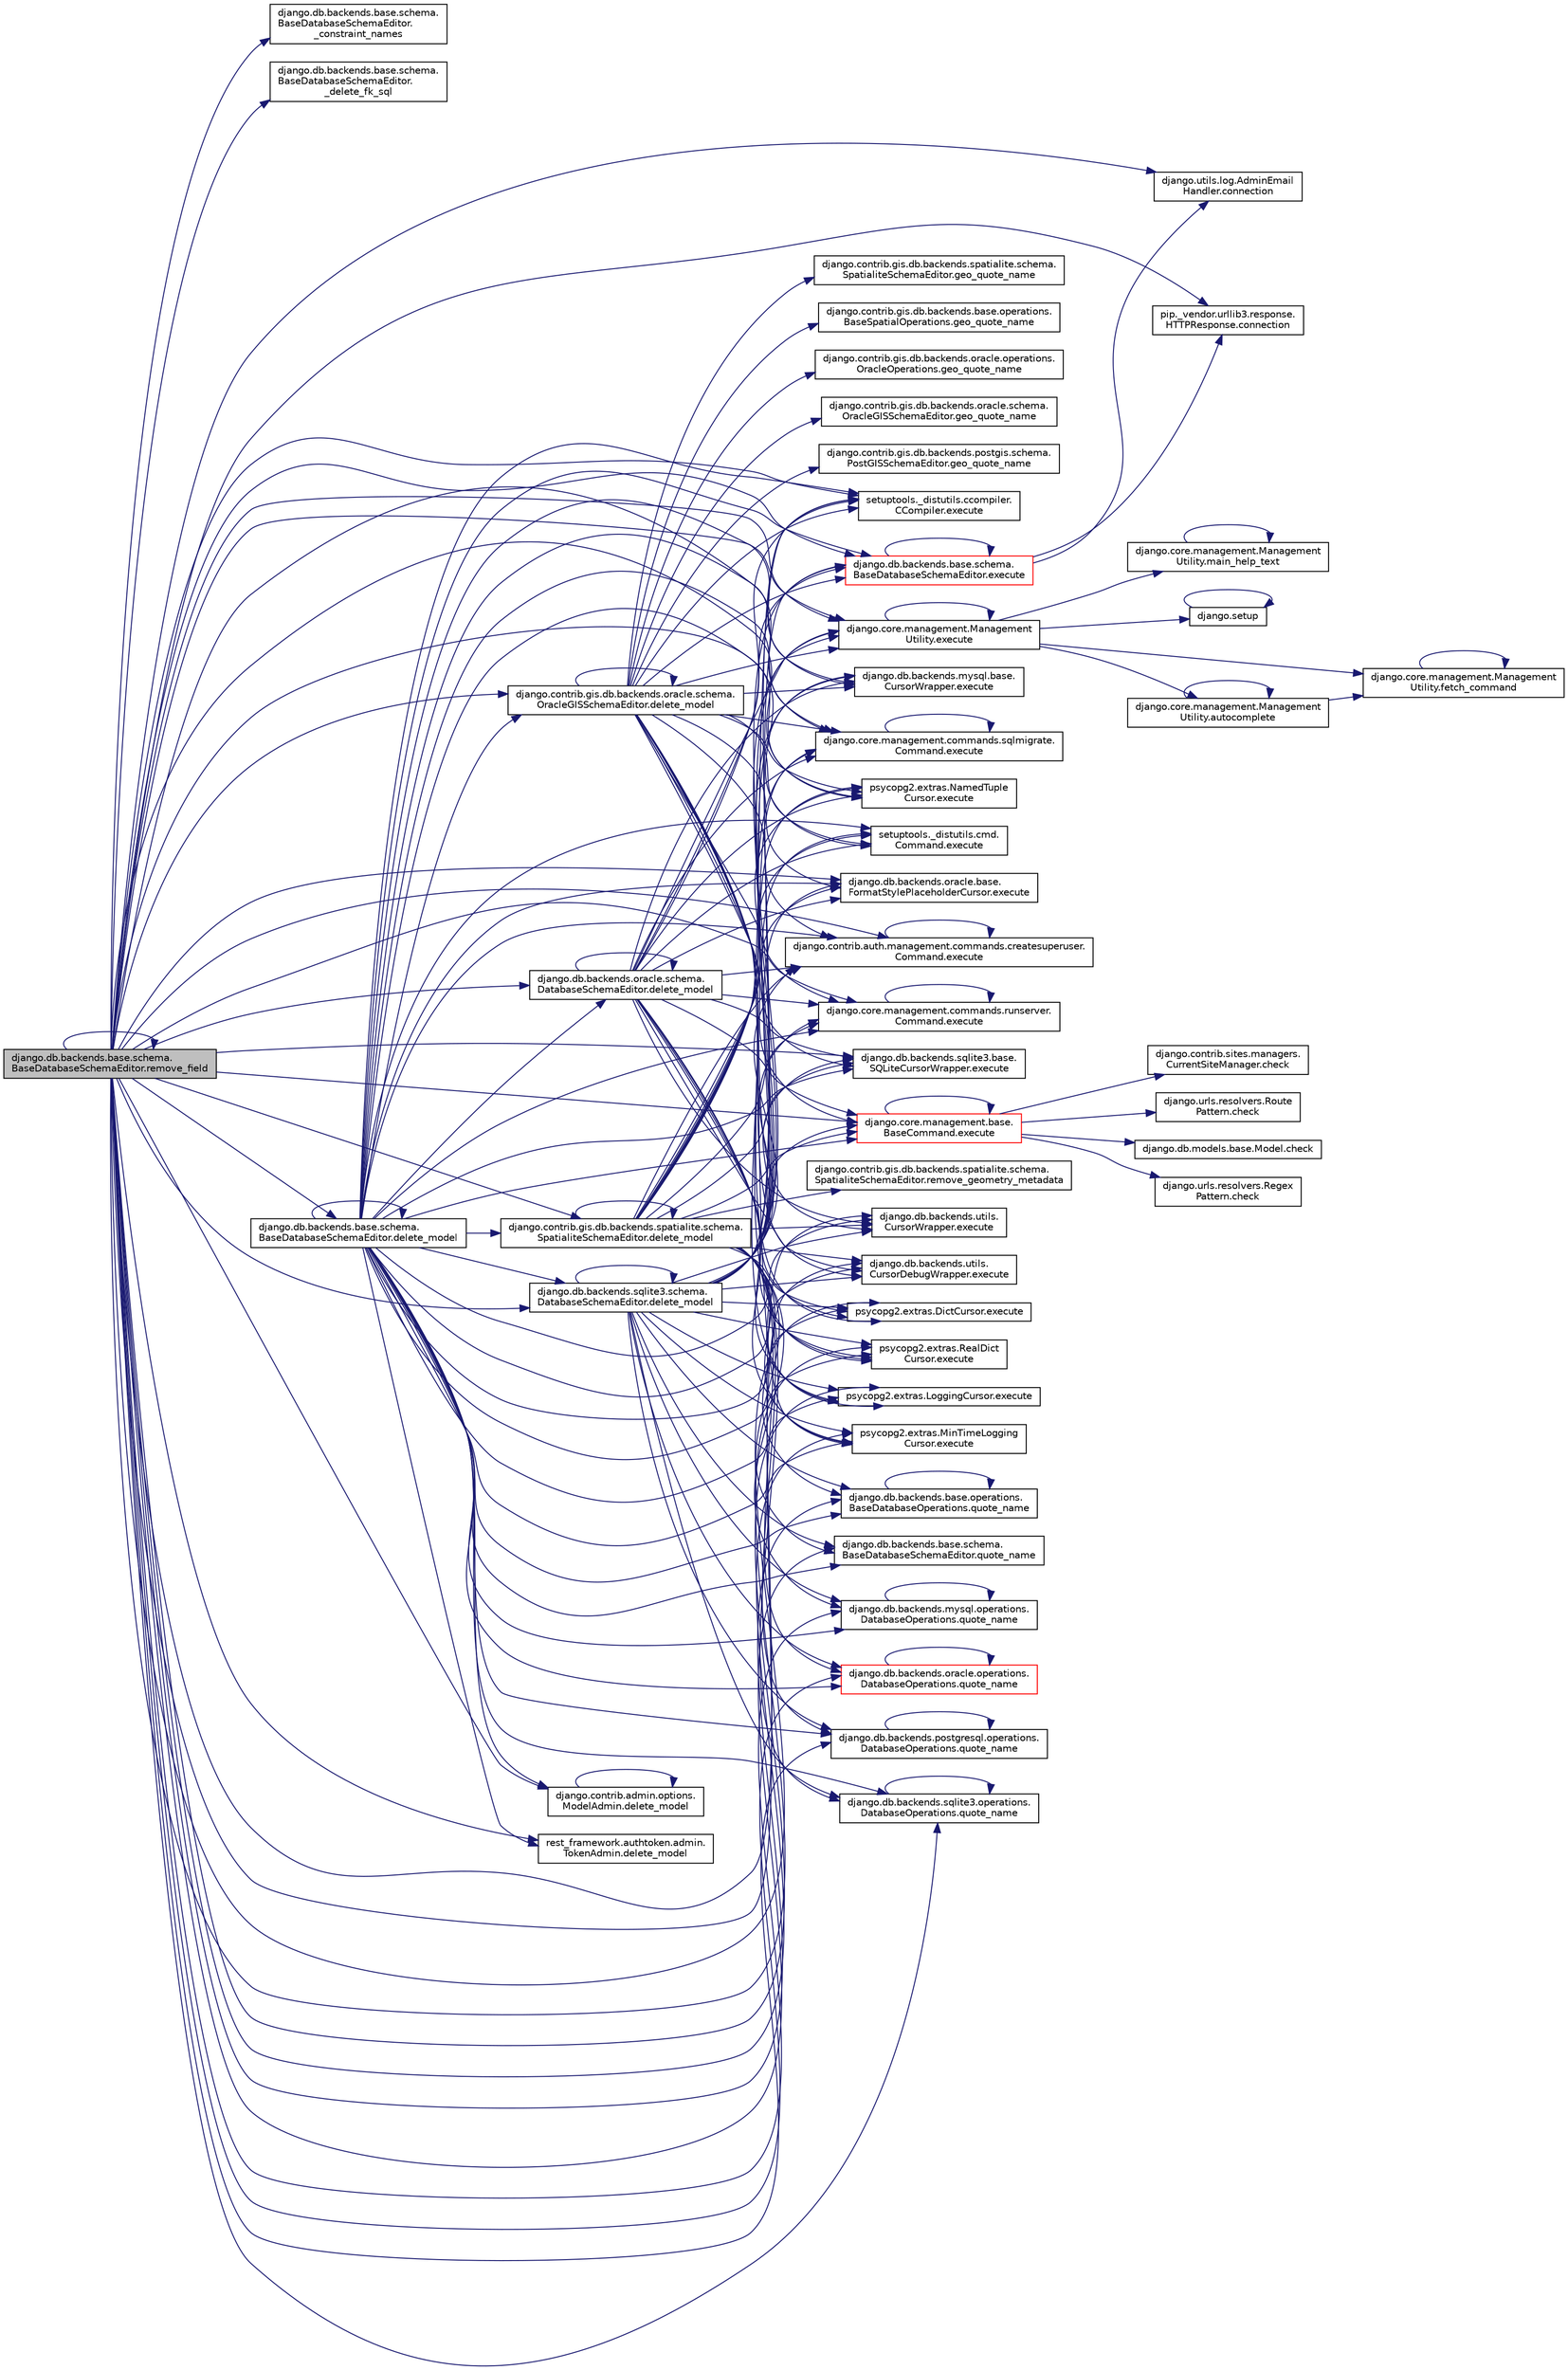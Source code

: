 digraph "django.db.backends.base.schema.BaseDatabaseSchemaEditor.remove_field"
{
 // LATEX_PDF_SIZE
  edge [fontname="Helvetica",fontsize="10",labelfontname="Helvetica",labelfontsize="10"];
  node [fontname="Helvetica",fontsize="10",shape=record];
  rankdir="LR";
  Node1 [label="django.db.backends.base.schema.\lBaseDatabaseSchemaEditor.remove_field",height=0.2,width=0.4,color="black", fillcolor="grey75", style="filled", fontcolor="black",tooltip=" "];
  Node1 -> Node2 [color="midnightblue",fontsize="10",style="solid",fontname="Helvetica"];
  Node2 [label="django.db.backends.base.schema.\lBaseDatabaseSchemaEditor.\l_constraint_names",height=0.2,width=0.4,color="black", fillcolor="white", style="filled",URL="$d7/d55/classdjango_1_1db_1_1backends_1_1base_1_1schema_1_1_base_database_schema_editor.html#aba675022e5b8494b01bb99dd458b2dd9",tooltip=" "];
  Node1 -> Node3 [color="midnightblue",fontsize="10",style="solid",fontname="Helvetica"];
  Node3 [label="django.db.backends.base.schema.\lBaseDatabaseSchemaEditor.\l_delete_fk_sql",height=0.2,width=0.4,color="black", fillcolor="white", style="filled",URL="$d7/d55/classdjango_1_1db_1_1backends_1_1base_1_1schema_1_1_base_database_schema_editor.html#a87a87bddea77644475743dece06ebf58",tooltip=" "];
  Node1 -> Node4 [color="midnightblue",fontsize="10",style="solid",fontname="Helvetica"];
  Node4 [label="django.utils.log.AdminEmail\lHandler.connection",height=0.2,width=0.4,color="black", fillcolor="white", style="filled",URL="$d9/d6a/classdjango_1_1utils_1_1log_1_1_admin_email_handler.html#a07baeac3b7b8c28175cfd3a4a55ba9b5",tooltip=" "];
  Node1 -> Node5 [color="midnightblue",fontsize="10",style="solid",fontname="Helvetica"];
  Node5 [label="pip._vendor.urllib3.response.\lHTTPResponse.connection",height=0.2,width=0.4,color="black", fillcolor="white", style="filled",URL="$dd/d5a/classpip_1_1__vendor_1_1urllib3_1_1response_1_1_h_t_t_p_response.html#a27a88449c366048b39e0a46f78381f1a",tooltip=" "];
  Node1 -> Node6 [color="midnightblue",fontsize="10",style="solid",fontname="Helvetica"];
  Node6 [label="django.contrib.gis.db.backends.oracle.schema.\lOracleGISSchemaEditor.delete_model",height=0.2,width=0.4,color="black", fillcolor="white", style="filled",URL="$da/d64/classdjango_1_1contrib_1_1gis_1_1db_1_1backends_1_1oracle_1_1schema_1_1_oracle_g_i_s_schema_editor.html#a2cde883bef91217096a8f505d8950744",tooltip=" "];
  Node6 -> Node6 [color="midnightblue",fontsize="10",style="solid",fontname="Helvetica"];
  Node6 -> Node7 [color="midnightblue",fontsize="10",style="solid",fontname="Helvetica"];
  Node7 [label="django.core.management.Management\lUtility.execute",height=0.2,width=0.4,color="black", fillcolor="white", style="filled",URL="$dd/dbf/classdjango_1_1core_1_1management_1_1_management_utility.html#a0ce04752f34bec18d58356f1bda05b74",tooltip=" "];
  Node7 -> Node8 [color="midnightblue",fontsize="10",style="solid",fontname="Helvetica"];
  Node8 [label="django.core.management.Management\lUtility.autocomplete",height=0.2,width=0.4,color="black", fillcolor="white", style="filled",URL="$dd/dbf/classdjango_1_1core_1_1management_1_1_management_utility.html#a27cf35c93ef6b4bbfeb562aa44284f29",tooltip=" "];
  Node8 -> Node8 [color="midnightblue",fontsize="10",style="solid",fontname="Helvetica"];
  Node8 -> Node9 [color="midnightblue",fontsize="10",style="solid",fontname="Helvetica"];
  Node9 [label="django.core.management.Management\lUtility.fetch_command",height=0.2,width=0.4,color="black", fillcolor="white", style="filled",URL="$dd/dbf/classdjango_1_1core_1_1management_1_1_management_utility.html#ad950c814ba4ec750697ad0c3abe16015",tooltip=" "];
  Node9 -> Node9 [color="midnightblue",fontsize="10",style="solid",fontname="Helvetica"];
  Node7 -> Node7 [color="midnightblue",fontsize="10",style="solid",fontname="Helvetica"];
  Node7 -> Node9 [color="midnightblue",fontsize="10",style="solid",fontname="Helvetica"];
  Node7 -> Node10 [color="midnightblue",fontsize="10",style="solid",fontname="Helvetica"];
  Node10 [label="django.core.management.Management\lUtility.main_help_text",height=0.2,width=0.4,color="black", fillcolor="white", style="filled",URL="$dd/dbf/classdjango_1_1core_1_1management_1_1_management_utility.html#a072b20f8b27c6b24d7ba1c5c0f5336d5",tooltip=" "];
  Node10 -> Node10 [color="midnightblue",fontsize="10",style="solid",fontname="Helvetica"];
  Node7 -> Node11 [color="midnightblue",fontsize="10",style="solid",fontname="Helvetica"];
  Node11 [label="django.setup",height=0.2,width=0.4,color="black", fillcolor="white", style="filled",URL="$d6/dd8/namespacedjango.html#ab9142626e5511e33ce016b26438f6f2d",tooltip=" "];
  Node11 -> Node11 [color="midnightblue",fontsize="10",style="solid",fontname="Helvetica"];
  Node6 -> Node12 [color="midnightblue",fontsize="10",style="solid",fontname="Helvetica"];
  Node12 [label="django.contrib.auth.management.commands.createsuperuser.\lCommand.execute",height=0.2,width=0.4,color="black", fillcolor="white", style="filled",URL="$d7/d51/classdjango_1_1contrib_1_1auth_1_1management_1_1commands_1_1createsuperuser_1_1_command.html#ac58857ddf6131c17f95cee20e304d97b",tooltip=" "];
  Node12 -> Node12 [color="midnightblue",fontsize="10",style="solid",fontname="Helvetica"];
  Node6 -> Node13 [color="midnightblue",fontsize="10",style="solid",fontname="Helvetica"];
  Node13 [label="django.core.management.base.\lBaseCommand.execute",height=0.2,width=0.4,color="red", fillcolor="white", style="filled",URL="$db/da3/classdjango_1_1core_1_1management_1_1base_1_1_base_command.html#a900029c213c1456bbd6f8e5b8ead2201",tooltip=" "];
  Node13 -> Node14 [color="midnightblue",fontsize="10",style="solid",fontname="Helvetica"];
  Node14 [label="django.db.models.base.Model.check",height=0.2,width=0.4,color="black", fillcolor="white", style="filled",URL="$da/d39/classdjango_1_1db_1_1models_1_1base_1_1_model.html#a304e3349914d12511b57a69839bfe61e",tooltip=" "];
  Node13 -> Node15 [color="midnightblue",fontsize="10",style="solid",fontname="Helvetica"];
  Node15 [label="django.urls.resolvers.Regex\lPattern.check",height=0.2,width=0.4,color="black", fillcolor="white", style="filled",URL="$de/dca/classdjango_1_1urls_1_1resolvers_1_1_regex_pattern.html#a58f6bbf5529d59022846d5c88f3bbd17",tooltip=" "];
  Node13 -> Node16 [color="midnightblue",fontsize="10",style="solid",fontname="Helvetica"];
  Node16 [label="django.contrib.sites.managers.\lCurrentSiteManager.check",height=0.2,width=0.4,color="black", fillcolor="white", style="filled",URL="$dd/d05/classdjango_1_1contrib_1_1sites_1_1managers_1_1_current_site_manager.html#a13f79f70f9845e15c4aaf62504144cce",tooltip=" "];
  Node13 -> Node17 [color="midnightblue",fontsize="10",style="solid",fontname="Helvetica"];
  Node17 [label="django.urls.resolvers.Route\lPattern.check",height=0.2,width=0.4,color="black", fillcolor="white", style="filled",URL="$db/d58/classdjango_1_1urls_1_1resolvers_1_1_route_pattern.html#a8f9db3b67d0ce78935bcfd45970be236",tooltip=" "];
  Node13 -> Node13 [color="midnightblue",fontsize="10",style="solid",fontname="Helvetica"];
  Node6 -> Node2560 [color="midnightblue",fontsize="10",style="solid",fontname="Helvetica"];
  Node2560 [label="django.core.management.commands.runserver.\lCommand.execute",height=0.2,width=0.4,color="black", fillcolor="white", style="filled",URL="$d7/de0/classdjango_1_1core_1_1management_1_1commands_1_1runserver_1_1_command.html#a715bfb079726baeadd606f17cb81ce68",tooltip=" "];
  Node2560 -> Node2560 [color="midnightblue",fontsize="10",style="solid",fontname="Helvetica"];
  Node6 -> Node2561 [color="midnightblue",fontsize="10",style="solid",fontname="Helvetica"];
  Node2561 [label="django.core.management.commands.sqlmigrate.\lCommand.execute",height=0.2,width=0.4,color="black", fillcolor="white", style="filled",URL="$d0/d74/classdjango_1_1core_1_1management_1_1commands_1_1sqlmigrate_1_1_command.html#a3393528eaa1c0fe61783f0f68b866ca6",tooltip=" "];
  Node2561 -> Node2561 [color="midnightblue",fontsize="10",style="solid",fontname="Helvetica"];
  Node6 -> Node2562 [color="midnightblue",fontsize="10",style="solid",fontname="Helvetica"];
  Node2562 [label="setuptools._distutils.ccompiler.\lCCompiler.execute",height=0.2,width=0.4,color="black", fillcolor="white", style="filled",URL="$d0/daa/classsetuptools_1_1__distutils_1_1ccompiler_1_1_c_compiler.html#a059c30925767dc96430ad63008871ac1",tooltip=" "];
  Node6 -> Node2563 [color="midnightblue",fontsize="10",style="solid",fontname="Helvetica"];
  Node2563 [label="setuptools._distutils.cmd.\lCommand.execute",height=0.2,width=0.4,color="black", fillcolor="white", style="filled",URL="$dd/df5/classsetuptools_1_1__distutils_1_1cmd_1_1_command.html#aa15b5cefcab5f7c3de4f87976d647744",tooltip=" "];
  Node6 -> Node2564 [color="midnightblue",fontsize="10",style="solid",fontname="Helvetica"];
  Node2564 [label="django.db.backends.mysql.base.\lCursorWrapper.execute",height=0.2,width=0.4,color="black", fillcolor="white", style="filled",URL="$de/d61/classdjango_1_1db_1_1backends_1_1mysql_1_1base_1_1_cursor_wrapper.html#a8df9e0e654602d65023eedf23e91cbf8",tooltip=" "];
  Node6 -> Node2565 [color="midnightblue",fontsize="10",style="solid",fontname="Helvetica"];
  Node2565 [label="django.db.backends.oracle.base.\lFormatStylePlaceholderCursor.execute",height=0.2,width=0.4,color="black", fillcolor="white", style="filled",URL="$d5/daa/classdjango_1_1db_1_1backends_1_1oracle_1_1base_1_1_format_style_placeholder_cursor.html#a71fe93bed5ba6477dc1b7bc2488037e9",tooltip=" "];
  Node6 -> Node2566 [color="midnightblue",fontsize="10",style="solid",fontname="Helvetica"];
  Node2566 [label="django.db.backends.sqlite3.base.\lSQLiteCursorWrapper.execute",height=0.2,width=0.4,color="black", fillcolor="white", style="filled",URL="$d6/dbf/classdjango_1_1db_1_1backends_1_1sqlite3_1_1base_1_1_s_q_lite_cursor_wrapper.html#a35e15973415d4434eb773f8163ab371f",tooltip=" "];
  Node6 -> Node2567 [color="midnightblue",fontsize="10",style="solid",fontname="Helvetica"];
  Node2567 [label="psycopg2.extras.DictCursor.execute",height=0.2,width=0.4,color="black", fillcolor="white", style="filled",URL="$d7/d15/classpsycopg2_1_1extras_1_1_dict_cursor.html#ad9efe2b44abb6d5b6014f6a3a12c3dcf",tooltip=" "];
  Node6 -> Node2568 [color="midnightblue",fontsize="10",style="solid",fontname="Helvetica"];
  Node2568 [label="psycopg2.extras.RealDict\lCursor.execute",height=0.2,width=0.4,color="black", fillcolor="white", style="filled",URL="$d7/dd8/classpsycopg2_1_1extras_1_1_real_dict_cursor.html#a108e4fee763a62f75766fb658f0dd45b",tooltip=" "];
  Node6 -> Node2569 [color="midnightblue",fontsize="10",style="solid",fontname="Helvetica"];
  Node2569 [label="psycopg2.extras.NamedTuple\lCursor.execute",height=0.2,width=0.4,color="black", fillcolor="white", style="filled",URL="$df/dd4/classpsycopg2_1_1extras_1_1_named_tuple_cursor.html#a5012e86f568b964ea64ab0dfc8c267a4",tooltip=" "];
  Node6 -> Node2570 [color="midnightblue",fontsize="10",style="solid",fontname="Helvetica"];
  Node2570 [label="psycopg2.extras.LoggingCursor.execute",height=0.2,width=0.4,color="black", fillcolor="white", style="filled",URL="$d3/de0/classpsycopg2_1_1extras_1_1_logging_cursor.html#a71b2977057eb3bec2aef9d785b014a6d",tooltip=" "];
  Node6 -> Node2571 [color="midnightblue",fontsize="10",style="solid",fontname="Helvetica"];
  Node2571 [label="psycopg2.extras.MinTimeLogging\lCursor.execute",height=0.2,width=0.4,color="black", fillcolor="white", style="filled",URL="$d7/d45/classpsycopg2_1_1extras_1_1_min_time_logging_cursor.html#a4d611bdc2deb502d0a14c3139ad5349a",tooltip=" "];
  Node6 -> Node2572 [color="midnightblue",fontsize="10",style="solid",fontname="Helvetica"];
  Node2572 [label="django.db.backends.base.schema.\lBaseDatabaseSchemaEditor.execute",height=0.2,width=0.4,color="red", fillcolor="white", style="filled",URL="$d7/d55/classdjango_1_1db_1_1backends_1_1base_1_1schema_1_1_base_database_schema_editor.html#a22aec0aab2668a1ff87643aba4ac23a9",tooltip=" "];
  Node2572 -> Node4 [color="midnightblue",fontsize="10",style="solid",fontname="Helvetica"];
  Node2572 -> Node5 [color="midnightblue",fontsize="10",style="solid",fontname="Helvetica"];
  Node2572 -> Node2572 [color="midnightblue",fontsize="10",style="solid",fontname="Helvetica"];
  Node6 -> Node2591 [color="midnightblue",fontsize="10",style="solid",fontname="Helvetica"];
  Node2591 [label="django.db.backends.utils.\lCursorWrapper.execute",height=0.2,width=0.4,color="black", fillcolor="white", style="filled",URL="$da/d95/classdjango_1_1db_1_1backends_1_1utils_1_1_cursor_wrapper.html#a20377aa919c13487444fc89beaf54cba",tooltip=" "];
  Node6 -> Node2592 [color="midnightblue",fontsize="10",style="solid",fontname="Helvetica"];
  Node2592 [label="django.db.backends.utils.\lCursorDebugWrapper.execute",height=0.2,width=0.4,color="black", fillcolor="white", style="filled",URL="$d2/d87/classdjango_1_1db_1_1backends_1_1utils_1_1_cursor_debug_wrapper.html#a2553a002bec41b4c345c435fe8a44ff6",tooltip=" "];
  Node6 -> Node5535 [color="midnightblue",fontsize="10",style="solid",fontname="Helvetica"];
  Node5535 [label="django.contrib.gis.db.backends.base.operations.\lBaseSpatialOperations.geo_quote_name",height=0.2,width=0.4,color="black", fillcolor="white", style="filled",URL="$d6/d04/classdjango_1_1contrib_1_1gis_1_1db_1_1backends_1_1base_1_1operations_1_1_base_spatial_operations.html#a681adab7f4716eb6243bfec16d92cc05",tooltip=" "];
  Node6 -> Node5536 [color="midnightblue",fontsize="10",style="solid",fontname="Helvetica"];
  Node5536 [label="django.contrib.gis.db.backends.oracle.operations.\lOracleOperations.geo_quote_name",height=0.2,width=0.4,color="black", fillcolor="white", style="filled",URL="$d9/dfb/classdjango_1_1contrib_1_1gis_1_1db_1_1backends_1_1oracle_1_1operations_1_1_oracle_operations.html#acae897141908189cec574fed28ba4324",tooltip=" "];
  Node6 -> Node5537 [color="midnightblue",fontsize="10",style="solid",fontname="Helvetica"];
  Node5537 [label="django.contrib.gis.db.backends.oracle.schema.\lOracleGISSchemaEditor.geo_quote_name",height=0.2,width=0.4,color="black", fillcolor="white", style="filled",URL="$da/d64/classdjango_1_1contrib_1_1gis_1_1db_1_1backends_1_1oracle_1_1schema_1_1_oracle_g_i_s_schema_editor.html#a19f0fd5d4fa5a179149b4858b7e4d487",tooltip=" "];
  Node6 -> Node5538 [color="midnightblue",fontsize="10",style="solid",fontname="Helvetica"];
  Node5538 [label="django.contrib.gis.db.backends.postgis.schema.\lPostGISSchemaEditor.geo_quote_name",height=0.2,width=0.4,color="black", fillcolor="white", style="filled",URL="$d1/d2f/classdjango_1_1contrib_1_1gis_1_1db_1_1backends_1_1postgis_1_1schema_1_1_post_g_i_s_schema_editor.html#ad97d377f95d10cefeef21ea0b9f3fa12",tooltip=" "];
  Node6 -> Node5539 [color="midnightblue",fontsize="10",style="solid",fontname="Helvetica"];
  Node5539 [label="django.contrib.gis.db.backends.spatialite.schema.\lSpatialiteSchemaEditor.geo_quote_name",height=0.2,width=0.4,color="black", fillcolor="white", style="filled",URL="$da/dec/classdjango_1_1contrib_1_1gis_1_1db_1_1backends_1_1spatialite_1_1schema_1_1_spatialite_schema_editor.html#ac9beb282a60efcfe9ba60c061a0b0504",tooltip=" "];
  Node1 -> Node5540 [color="midnightblue",fontsize="10",style="solid",fontname="Helvetica"];
  Node5540 [label="django.db.backends.base.schema.\lBaseDatabaseSchemaEditor.delete_model",height=0.2,width=0.4,color="black", fillcolor="white", style="filled",URL="$d7/d55/classdjango_1_1db_1_1backends_1_1base_1_1schema_1_1_base_database_schema_editor.html#a9bffa8d742fa21c27c67ec30e8716c0d",tooltip=" "];
  Node5540 -> Node6 [color="midnightblue",fontsize="10",style="solid",fontname="Helvetica"];
  Node5540 -> Node5540 [color="midnightblue",fontsize="10",style="solid",fontname="Helvetica"];
  Node5540 -> Node5541 [color="midnightblue",fontsize="10",style="solid",fontname="Helvetica"];
  Node5541 [label="django.db.backends.oracle.schema.\lDatabaseSchemaEditor.delete_model",height=0.2,width=0.4,color="black", fillcolor="white", style="filled",URL="$d7/db6/classdjango_1_1db_1_1backends_1_1oracle_1_1schema_1_1_database_schema_editor.html#a5244883b31e075305aff8b1b54094999",tooltip=" "];
  Node5541 -> Node5541 [color="midnightblue",fontsize="10",style="solid",fontname="Helvetica"];
  Node5541 -> Node7 [color="midnightblue",fontsize="10",style="solid",fontname="Helvetica"];
  Node5541 -> Node12 [color="midnightblue",fontsize="10",style="solid",fontname="Helvetica"];
  Node5541 -> Node13 [color="midnightblue",fontsize="10",style="solid",fontname="Helvetica"];
  Node5541 -> Node2560 [color="midnightblue",fontsize="10",style="solid",fontname="Helvetica"];
  Node5541 -> Node2561 [color="midnightblue",fontsize="10",style="solid",fontname="Helvetica"];
  Node5541 -> Node2562 [color="midnightblue",fontsize="10",style="solid",fontname="Helvetica"];
  Node5541 -> Node2563 [color="midnightblue",fontsize="10",style="solid",fontname="Helvetica"];
  Node5541 -> Node2564 [color="midnightblue",fontsize="10",style="solid",fontname="Helvetica"];
  Node5541 -> Node2565 [color="midnightblue",fontsize="10",style="solid",fontname="Helvetica"];
  Node5541 -> Node2566 [color="midnightblue",fontsize="10",style="solid",fontname="Helvetica"];
  Node5541 -> Node2567 [color="midnightblue",fontsize="10",style="solid",fontname="Helvetica"];
  Node5541 -> Node2568 [color="midnightblue",fontsize="10",style="solid",fontname="Helvetica"];
  Node5541 -> Node2569 [color="midnightblue",fontsize="10",style="solid",fontname="Helvetica"];
  Node5541 -> Node2570 [color="midnightblue",fontsize="10",style="solid",fontname="Helvetica"];
  Node5541 -> Node2571 [color="midnightblue",fontsize="10",style="solid",fontname="Helvetica"];
  Node5541 -> Node2572 [color="midnightblue",fontsize="10",style="solid",fontname="Helvetica"];
  Node5541 -> Node2591 [color="midnightblue",fontsize="10",style="solid",fontname="Helvetica"];
  Node5541 -> Node2592 [color="midnightblue",fontsize="10",style="solid",fontname="Helvetica"];
  Node5540 -> Node5542 [color="midnightblue",fontsize="10",style="solid",fontname="Helvetica"];
  Node5542 [label="django.contrib.gis.db.backends.spatialite.schema.\lSpatialiteSchemaEditor.delete_model",height=0.2,width=0.4,color="black", fillcolor="white", style="filled",URL="$da/dec/classdjango_1_1contrib_1_1gis_1_1db_1_1backends_1_1spatialite_1_1schema_1_1_spatialite_schema_editor.html#a6b9280bdda8121896811437f1457bf89",tooltip=" "];
  Node5542 -> Node5542 [color="midnightblue",fontsize="10",style="solid",fontname="Helvetica"];
  Node5542 -> Node7 [color="midnightblue",fontsize="10",style="solid",fontname="Helvetica"];
  Node5542 -> Node12 [color="midnightblue",fontsize="10",style="solid",fontname="Helvetica"];
  Node5542 -> Node13 [color="midnightblue",fontsize="10",style="solid",fontname="Helvetica"];
  Node5542 -> Node2560 [color="midnightblue",fontsize="10",style="solid",fontname="Helvetica"];
  Node5542 -> Node2561 [color="midnightblue",fontsize="10",style="solid",fontname="Helvetica"];
  Node5542 -> Node2562 [color="midnightblue",fontsize="10",style="solid",fontname="Helvetica"];
  Node5542 -> Node2563 [color="midnightblue",fontsize="10",style="solid",fontname="Helvetica"];
  Node5542 -> Node2564 [color="midnightblue",fontsize="10",style="solid",fontname="Helvetica"];
  Node5542 -> Node2565 [color="midnightblue",fontsize="10",style="solid",fontname="Helvetica"];
  Node5542 -> Node2566 [color="midnightblue",fontsize="10",style="solid",fontname="Helvetica"];
  Node5542 -> Node2567 [color="midnightblue",fontsize="10",style="solid",fontname="Helvetica"];
  Node5542 -> Node2568 [color="midnightblue",fontsize="10",style="solid",fontname="Helvetica"];
  Node5542 -> Node2569 [color="midnightblue",fontsize="10",style="solid",fontname="Helvetica"];
  Node5542 -> Node2570 [color="midnightblue",fontsize="10",style="solid",fontname="Helvetica"];
  Node5542 -> Node2571 [color="midnightblue",fontsize="10",style="solid",fontname="Helvetica"];
  Node5542 -> Node2572 [color="midnightblue",fontsize="10",style="solid",fontname="Helvetica"];
  Node5542 -> Node2591 [color="midnightblue",fontsize="10",style="solid",fontname="Helvetica"];
  Node5542 -> Node2592 [color="midnightblue",fontsize="10",style="solid",fontname="Helvetica"];
  Node5542 -> Node2593 [color="midnightblue",fontsize="10",style="solid",fontname="Helvetica"];
  Node2593 [label="django.db.backends.base.operations.\lBaseDatabaseOperations.quote_name",height=0.2,width=0.4,color="black", fillcolor="white", style="filled",URL="$dd/dc3/classdjango_1_1db_1_1backends_1_1base_1_1operations_1_1_base_database_operations.html#a1317b39ef52de75f263c05a7e9a77323",tooltip=" "];
  Node2593 -> Node2593 [color="midnightblue",fontsize="10",style="solid",fontname="Helvetica"];
  Node5542 -> Node2594 [color="midnightblue",fontsize="10",style="solid",fontname="Helvetica"];
  Node2594 [label="django.db.backends.base.schema.\lBaseDatabaseSchemaEditor.quote_name",height=0.2,width=0.4,color="black", fillcolor="white", style="filled",URL="$d7/d55/classdjango_1_1db_1_1backends_1_1base_1_1schema_1_1_base_database_schema_editor.html#ae84ebd5d3b095cb3433d2d7ce1c2e4e7",tooltip=" "];
  Node5542 -> Node2595 [color="midnightblue",fontsize="10",style="solid",fontname="Helvetica"];
  Node2595 [label="django.db.backends.mysql.operations.\lDatabaseOperations.quote_name",height=0.2,width=0.4,color="black", fillcolor="white", style="filled",URL="$d6/d0c/classdjango_1_1db_1_1backends_1_1mysql_1_1operations_1_1_database_operations.html#a7584036904817b70a1483201fee4b31c",tooltip=" "];
  Node2595 -> Node2595 [color="midnightblue",fontsize="10",style="solid",fontname="Helvetica"];
  Node5542 -> Node2596 [color="midnightblue",fontsize="10",style="solid",fontname="Helvetica"];
  Node2596 [label="django.db.backends.oracle.operations.\lDatabaseOperations.quote_name",height=0.2,width=0.4,color="red", fillcolor="white", style="filled",URL="$da/dc4/classdjango_1_1db_1_1backends_1_1oracle_1_1operations_1_1_database_operations.html#af2f72bca418dacfb0ec7c04a36ba1866",tooltip=" "];
  Node2596 -> Node2596 [color="midnightblue",fontsize="10",style="solid",fontname="Helvetica"];
  Node5542 -> Node2602 [color="midnightblue",fontsize="10",style="solid",fontname="Helvetica"];
  Node2602 [label="django.db.backends.postgresql.operations.\lDatabaseOperations.quote_name",height=0.2,width=0.4,color="black", fillcolor="white", style="filled",URL="$df/d25/classdjango_1_1db_1_1backends_1_1postgresql_1_1operations_1_1_database_operations.html#aa7d4385eb15e3368465fe5fd816c9c1f",tooltip=" "];
  Node2602 -> Node2602 [color="midnightblue",fontsize="10",style="solid",fontname="Helvetica"];
  Node5542 -> Node2603 [color="midnightblue",fontsize="10",style="solid",fontname="Helvetica"];
  Node2603 [label="django.db.backends.sqlite3.operations.\lDatabaseOperations.quote_name",height=0.2,width=0.4,color="black", fillcolor="white", style="filled",URL="$da/d34/classdjango_1_1db_1_1backends_1_1sqlite3_1_1operations_1_1_database_operations.html#a5dc666b9fb16a53d22e56e447558d8dd",tooltip=" "];
  Node2603 -> Node2603 [color="midnightblue",fontsize="10",style="solid",fontname="Helvetica"];
  Node5542 -> Node5543 [color="midnightblue",fontsize="10",style="solid",fontname="Helvetica"];
  Node5543 [label="django.contrib.gis.db.backends.spatialite.schema.\lSpatialiteSchemaEditor.remove_geometry_metadata",height=0.2,width=0.4,color="black", fillcolor="white", style="filled",URL="$da/dec/classdjango_1_1contrib_1_1gis_1_1db_1_1backends_1_1spatialite_1_1schema_1_1_spatialite_schema_editor.html#a88c6323321ff9055088977172c3e2254",tooltip=" "];
  Node5540 -> Node5544 [color="midnightblue",fontsize="10",style="solid",fontname="Helvetica"];
  Node5544 [label="django.db.backends.sqlite3.schema.\lDatabaseSchemaEditor.delete_model",height=0.2,width=0.4,color="black", fillcolor="white", style="filled",URL="$d0/dfb/classdjango_1_1db_1_1backends_1_1sqlite3_1_1schema_1_1_database_schema_editor.html#af8f3ffd1f32155372ae07a05aec9d00a",tooltip=" "];
  Node5544 -> Node5544 [color="midnightblue",fontsize="10",style="solid",fontname="Helvetica"];
  Node5544 -> Node7 [color="midnightblue",fontsize="10",style="solid",fontname="Helvetica"];
  Node5544 -> Node12 [color="midnightblue",fontsize="10",style="solid",fontname="Helvetica"];
  Node5544 -> Node13 [color="midnightblue",fontsize="10",style="solid",fontname="Helvetica"];
  Node5544 -> Node2560 [color="midnightblue",fontsize="10",style="solid",fontname="Helvetica"];
  Node5544 -> Node2561 [color="midnightblue",fontsize="10",style="solid",fontname="Helvetica"];
  Node5544 -> Node2562 [color="midnightblue",fontsize="10",style="solid",fontname="Helvetica"];
  Node5544 -> Node2563 [color="midnightblue",fontsize="10",style="solid",fontname="Helvetica"];
  Node5544 -> Node2564 [color="midnightblue",fontsize="10",style="solid",fontname="Helvetica"];
  Node5544 -> Node2565 [color="midnightblue",fontsize="10",style="solid",fontname="Helvetica"];
  Node5544 -> Node2566 [color="midnightblue",fontsize="10",style="solid",fontname="Helvetica"];
  Node5544 -> Node2567 [color="midnightblue",fontsize="10",style="solid",fontname="Helvetica"];
  Node5544 -> Node2568 [color="midnightblue",fontsize="10",style="solid",fontname="Helvetica"];
  Node5544 -> Node2569 [color="midnightblue",fontsize="10",style="solid",fontname="Helvetica"];
  Node5544 -> Node2570 [color="midnightblue",fontsize="10",style="solid",fontname="Helvetica"];
  Node5544 -> Node2571 [color="midnightblue",fontsize="10",style="solid",fontname="Helvetica"];
  Node5544 -> Node2572 [color="midnightblue",fontsize="10",style="solid",fontname="Helvetica"];
  Node5544 -> Node2591 [color="midnightblue",fontsize="10",style="solid",fontname="Helvetica"];
  Node5544 -> Node2592 [color="midnightblue",fontsize="10",style="solid",fontname="Helvetica"];
  Node5544 -> Node2593 [color="midnightblue",fontsize="10",style="solid",fontname="Helvetica"];
  Node5544 -> Node2594 [color="midnightblue",fontsize="10",style="solid",fontname="Helvetica"];
  Node5544 -> Node2595 [color="midnightblue",fontsize="10",style="solid",fontname="Helvetica"];
  Node5544 -> Node2596 [color="midnightblue",fontsize="10",style="solid",fontname="Helvetica"];
  Node5544 -> Node2602 [color="midnightblue",fontsize="10",style="solid",fontname="Helvetica"];
  Node5544 -> Node2603 [color="midnightblue",fontsize="10",style="solid",fontname="Helvetica"];
  Node5540 -> Node5545 [color="midnightblue",fontsize="10",style="solid",fontname="Helvetica"];
  Node5545 [label="django.contrib.admin.options.\lModelAdmin.delete_model",height=0.2,width=0.4,color="black", fillcolor="white", style="filled",URL="$d5/d05/classdjango_1_1contrib_1_1admin_1_1options_1_1_model_admin.html#a9a6170cff90cae334989f1c511b35729",tooltip=" "];
  Node5545 -> Node5545 [color="midnightblue",fontsize="10",style="solid",fontname="Helvetica"];
  Node5540 -> Node5546 [color="midnightblue",fontsize="10",style="solid",fontname="Helvetica"];
  Node5546 [label="rest_framework.authtoken.admin.\lTokenAdmin.delete_model",height=0.2,width=0.4,color="black", fillcolor="white", style="filled",URL="$dd/d7c/classrest__framework_1_1authtoken_1_1admin_1_1_token_admin.html#a05c30a33db557e0c1b4ac05015395421",tooltip=" "];
  Node5540 -> Node7 [color="midnightblue",fontsize="10",style="solid",fontname="Helvetica"];
  Node5540 -> Node12 [color="midnightblue",fontsize="10",style="solid",fontname="Helvetica"];
  Node5540 -> Node13 [color="midnightblue",fontsize="10",style="solid",fontname="Helvetica"];
  Node5540 -> Node2560 [color="midnightblue",fontsize="10",style="solid",fontname="Helvetica"];
  Node5540 -> Node2561 [color="midnightblue",fontsize="10",style="solid",fontname="Helvetica"];
  Node5540 -> Node2562 [color="midnightblue",fontsize="10",style="solid",fontname="Helvetica"];
  Node5540 -> Node2563 [color="midnightblue",fontsize="10",style="solid",fontname="Helvetica"];
  Node5540 -> Node2564 [color="midnightblue",fontsize="10",style="solid",fontname="Helvetica"];
  Node5540 -> Node2565 [color="midnightblue",fontsize="10",style="solid",fontname="Helvetica"];
  Node5540 -> Node2566 [color="midnightblue",fontsize="10",style="solid",fontname="Helvetica"];
  Node5540 -> Node2567 [color="midnightblue",fontsize="10",style="solid",fontname="Helvetica"];
  Node5540 -> Node2568 [color="midnightblue",fontsize="10",style="solid",fontname="Helvetica"];
  Node5540 -> Node2569 [color="midnightblue",fontsize="10",style="solid",fontname="Helvetica"];
  Node5540 -> Node2570 [color="midnightblue",fontsize="10",style="solid",fontname="Helvetica"];
  Node5540 -> Node2571 [color="midnightblue",fontsize="10",style="solid",fontname="Helvetica"];
  Node5540 -> Node2572 [color="midnightblue",fontsize="10",style="solid",fontname="Helvetica"];
  Node5540 -> Node2591 [color="midnightblue",fontsize="10",style="solid",fontname="Helvetica"];
  Node5540 -> Node2592 [color="midnightblue",fontsize="10",style="solid",fontname="Helvetica"];
  Node5540 -> Node2593 [color="midnightblue",fontsize="10",style="solid",fontname="Helvetica"];
  Node5540 -> Node2594 [color="midnightblue",fontsize="10",style="solid",fontname="Helvetica"];
  Node5540 -> Node2595 [color="midnightblue",fontsize="10",style="solid",fontname="Helvetica"];
  Node5540 -> Node2596 [color="midnightblue",fontsize="10",style="solid",fontname="Helvetica"];
  Node5540 -> Node2602 [color="midnightblue",fontsize="10",style="solid",fontname="Helvetica"];
  Node5540 -> Node2603 [color="midnightblue",fontsize="10",style="solid",fontname="Helvetica"];
  Node1 -> Node5541 [color="midnightblue",fontsize="10",style="solid",fontname="Helvetica"];
  Node1 -> Node5542 [color="midnightblue",fontsize="10",style="solid",fontname="Helvetica"];
  Node1 -> Node5544 [color="midnightblue",fontsize="10",style="solid",fontname="Helvetica"];
  Node1 -> Node5545 [color="midnightblue",fontsize="10",style="solid",fontname="Helvetica"];
  Node1 -> Node5546 [color="midnightblue",fontsize="10",style="solid",fontname="Helvetica"];
  Node1 -> Node7 [color="midnightblue",fontsize="10",style="solid",fontname="Helvetica"];
  Node1 -> Node12 [color="midnightblue",fontsize="10",style="solid",fontname="Helvetica"];
  Node1 -> Node13 [color="midnightblue",fontsize="10",style="solid",fontname="Helvetica"];
  Node1 -> Node2560 [color="midnightblue",fontsize="10",style="solid",fontname="Helvetica"];
  Node1 -> Node2561 [color="midnightblue",fontsize="10",style="solid",fontname="Helvetica"];
  Node1 -> Node2562 [color="midnightblue",fontsize="10",style="solid",fontname="Helvetica"];
  Node1 -> Node2563 [color="midnightblue",fontsize="10",style="solid",fontname="Helvetica"];
  Node1 -> Node2564 [color="midnightblue",fontsize="10",style="solid",fontname="Helvetica"];
  Node1 -> Node2565 [color="midnightblue",fontsize="10",style="solid",fontname="Helvetica"];
  Node1 -> Node2566 [color="midnightblue",fontsize="10",style="solid",fontname="Helvetica"];
  Node1 -> Node2567 [color="midnightblue",fontsize="10",style="solid",fontname="Helvetica"];
  Node1 -> Node2568 [color="midnightblue",fontsize="10",style="solid",fontname="Helvetica"];
  Node1 -> Node2569 [color="midnightblue",fontsize="10",style="solid",fontname="Helvetica"];
  Node1 -> Node2570 [color="midnightblue",fontsize="10",style="solid",fontname="Helvetica"];
  Node1 -> Node2571 [color="midnightblue",fontsize="10",style="solid",fontname="Helvetica"];
  Node1 -> Node2572 [color="midnightblue",fontsize="10",style="solid",fontname="Helvetica"];
  Node1 -> Node2591 [color="midnightblue",fontsize="10",style="solid",fontname="Helvetica"];
  Node1 -> Node2592 [color="midnightblue",fontsize="10",style="solid",fontname="Helvetica"];
  Node1 -> Node2593 [color="midnightblue",fontsize="10",style="solid",fontname="Helvetica"];
  Node1 -> Node2594 [color="midnightblue",fontsize="10",style="solid",fontname="Helvetica"];
  Node1 -> Node2595 [color="midnightblue",fontsize="10",style="solid",fontname="Helvetica"];
  Node1 -> Node2596 [color="midnightblue",fontsize="10",style="solid",fontname="Helvetica"];
  Node1 -> Node2602 [color="midnightblue",fontsize="10",style="solid",fontname="Helvetica"];
  Node1 -> Node2603 [color="midnightblue",fontsize="10",style="solid",fontname="Helvetica"];
  Node1 -> Node1 [color="midnightblue",fontsize="10",style="solid",fontname="Helvetica"];
}
